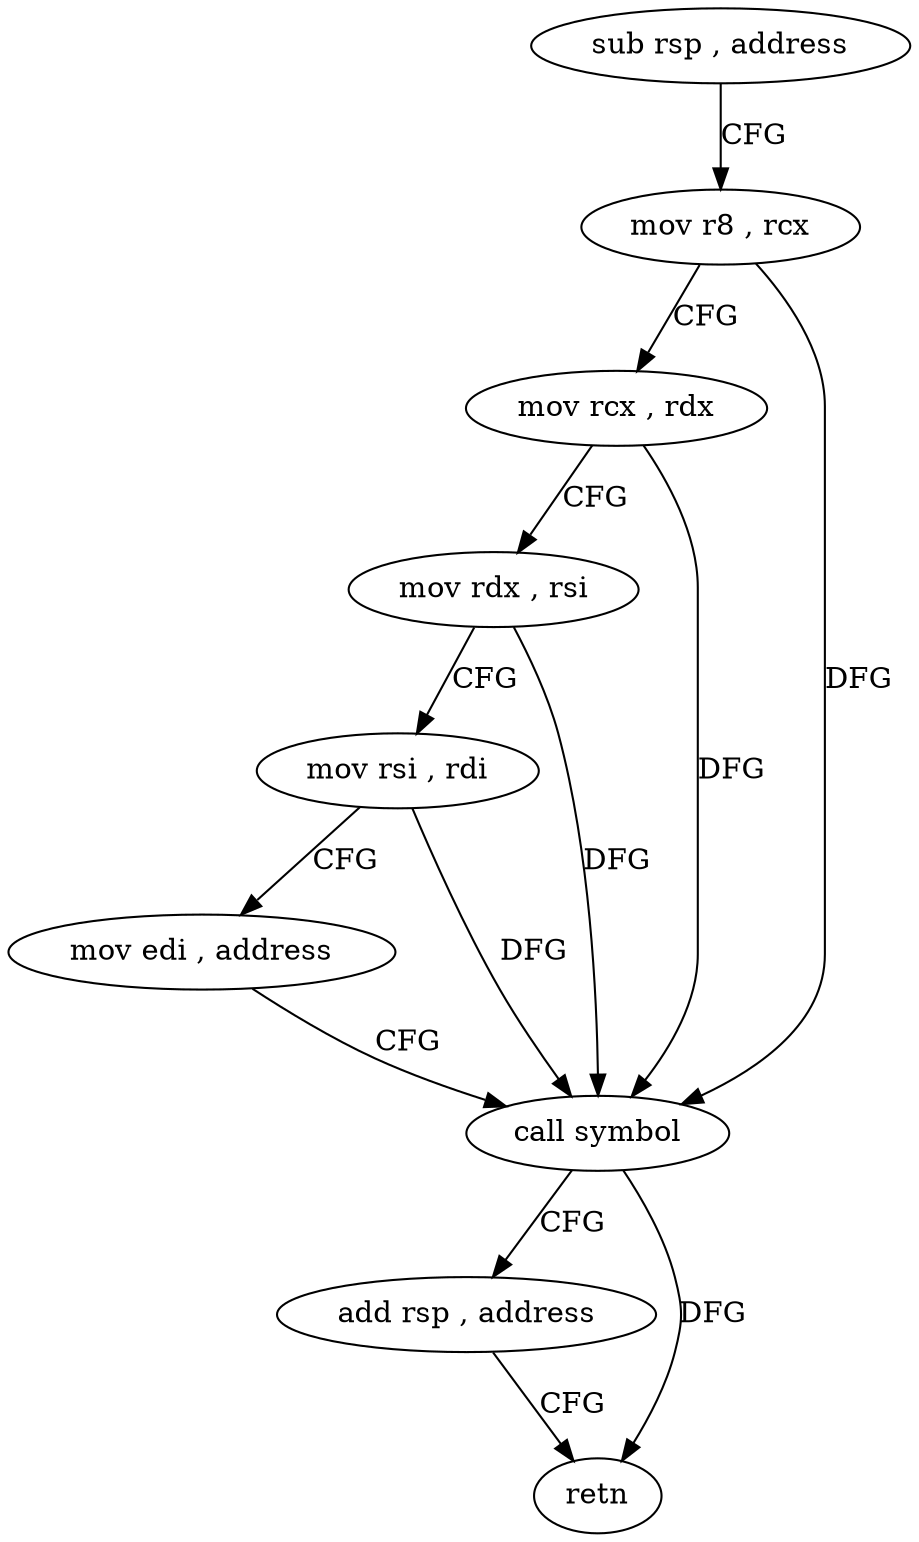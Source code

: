 digraph "func" {
"4318296" [label = "sub rsp , address" ]
"4318300" [label = "mov r8 , rcx" ]
"4318303" [label = "mov rcx , rdx" ]
"4318306" [label = "mov rdx , rsi" ]
"4318309" [label = "mov rsi , rdi" ]
"4318312" [label = "mov edi , address" ]
"4318317" [label = "call symbol" ]
"4318322" [label = "add rsp , address" ]
"4318326" [label = "retn" ]
"4318296" -> "4318300" [ label = "CFG" ]
"4318300" -> "4318303" [ label = "CFG" ]
"4318300" -> "4318317" [ label = "DFG" ]
"4318303" -> "4318306" [ label = "CFG" ]
"4318303" -> "4318317" [ label = "DFG" ]
"4318306" -> "4318309" [ label = "CFG" ]
"4318306" -> "4318317" [ label = "DFG" ]
"4318309" -> "4318312" [ label = "CFG" ]
"4318309" -> "4318317" [ label = "DFG" ]
"4318312" -> "4318317" [ label = "CFG" ]
"4318317" -> "4318322" [ label = "CFG" ]
"4318317" -> "4318326" [ label = "DFG" ]
"4318322" -> "4318326" [ label = "CFG" ]
}
